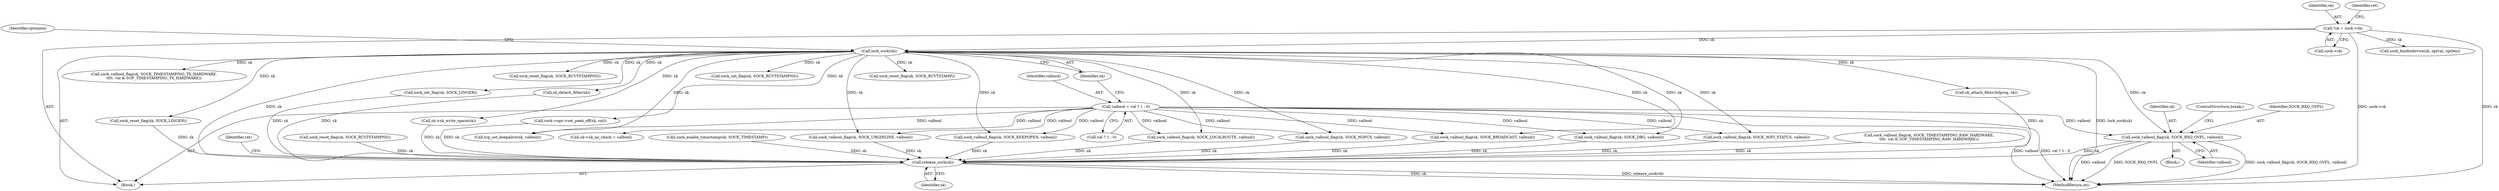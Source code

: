 digraph "0_linux_82981930125abfd39d7c8378a9cfdf5e1be2002b_0@pointer" {
"1000619" [label="(Call,sock_valbool_flag(sk, SOCK_RXQ_OVFL, valbool))"];
"1000159" [label="(Call,lock_sock(sk))"];
"1000115" [label="(Call,*sk = sock->sk)"];
"1000153" [label="(Call,valbool = val ? 1 : 0)"];
"1000658" [label="(Call,release_sock(sk))"];
"1000620" [label="(Identifier,sk)"];
"1000162" [label="(Identifier,optname)"];
"1000113" [label="(Block,)"];
"1000116" [label="(Identifier,sk)"];
"1000509" [label="(Call,sock_valbool_flag(sk, SOCK_TIMESTAMPING_RAW_HARDWARE,\n\t\t\t\t  val & SOF_TIMESTAMPING_RAW_HARDWARE))"];
"1000153" [label="(Call,valbool = val ? 1 : 0)"];
"1000399" [label="(Call,sock_set_flag(sk, SOCK_LINGER))"];
"1000159" [label="(Call,lock_sock(sk))"];
"1000176" [label="(Call,sock_valbool_flag(sk, SOCK_DBG, valbool))"];
"1000623" [label="(ControlStructure,break;)"];
"1000625" [label="(Call,sock_valbool_flag(sk, SOCK_WIFI_STATUS, valbool))"];
"1000466" [label="(Call,sock_valbool_flag(sk, SOCK_TIMESTAMPING_TX_HARDWARE,\n\t\t\t\t  val & SOF_TIMESTAMPING_TX_HARDWARE))"];
"1000235" [label="(Call,sk->sk_write_space(sk))"];
"1000163" [label="(Block,)"];
"1000661" [label="(Identifier,ret)"];
"1000154" [label="(Identifier,valbool)"];
"1000574" [label="(Call,sk_attach_filter(&fprog, sk))"];
"1000647" [label="(Call,sock_valbool_flag(sk, SOCK_NOFCS, valbool))"];
"1000619" [label="(Call,sock_valbool_flag(sk, SOCK_RXQ_OVFL, valbool))"];
"1000201" [label="(Call,sock_valbool_flag(sk, SOCK_LOCALROUTE, valbool))"];
"1000155" [label="(Call,val ? 1 : 0)"];
"1000433" [label="(Call,sock_reset_flag(sk, SOCK_RCVTSTAMPNS))"];
"1000367" [label="(Call,sock_reset_flag(sk, SOCK_LINGER))"];
"1000659" [label="(Identifier,sk)"];
"1000621" [label="(Identifier,SOCK_RXQ_OVFL)"];
"1000117" [label="(Call,sock->sk)"];
"1000308" [label="(Call,sk->sk_no_check = valbool)"];
"1000296" [label="(Call,sock_valbool_flag(sk, SOCK_KEEPOPEN, valbool))"];
"1000658" [label="(Call,release_sock(sk))"];
"1000451" [label="(Call,sock_reset_flag(sk, SOCK_RCVTSTAMPNS))"];
"1000207" [label="(Call,sock_valbool_flag(sk, SOCK_BROADCAST, valbool))"];
"1000662" [label="(MethodReturn,int)"];
"1000160" [label="(Identifier,sk)"];
"1000125" [label="(Identifier,ret)"];
"1000293" [label="(Call,tcp_set_keepalive(sk, valbool))"];
"1000437" [label="(Call,sock_set_flag(sk, SOCK_RCVTSTAMPNS))"];
"1000582" [label="(Call,sk_detach_filter(sk))"];
"1000132" [label="(Call,sock_bindtodevice(sk, optval, optlen))"];
"1000302" [label="(Call,sock_valbool_flag(sk, SOCK_URGINLINE, valbool))"];
"1000115" [label="(Call,*sk = sock->sk)"];
"1000443" [label="(Call,sock_enable_timestamp(sk, SOCK_TIMESTAMP))"];
"1000622" [label="(Identifier,valbool)"];
"1000448" [label="(Call,sock_reset_flag(sk, SOCK_RCVTSTAMP))"];
"1000637" [label="(Call,sock->ops->set_peek_off(sk, val))"];
"1000619" -> "1000163"  [label="AST: "];
"1000619" -> "1000622"  [label="CFG: "];
"1000620" -> "1000619"  [label="AST: "];
"1000621" -> "1000619"  [label="AST: "];
"1000622" -> "1000619"  [label="AST: "];
"1000623" -> "1000619"  [label="CFG: "];
"1000619" -> "1000662"  [label="DDG: valbool"];
"1000619" -> "1000662"  [label="DDG: SOCK_RXQ_OVFL"];
"1000619" -> "1000662"  [label="DDG: sock_valbool_flag(sk, SOCK_RXQ_OVFL, valbool)"];
"1000159" -> "1000619"  [label="DDG: sk"];
"1000153" -> "1000619"  [label="DDG: valbool"];
"1000619" -> "1000658"  [label="DDG: sk"];
"1000159" -> "1000113"  [label="AST: "];
"1000159" -> "1000160"  [label="CFG: "];
"1000160" -> "1000159"  [label="AST: "];
"1000162" -> "1000159"  [label="CFG: "];
"1000159" -> "1000662"  [label="DDG: lock_sock(sk)"];
"1000115" -> "1000159"  [label="DDG: sk"];
"1000159" -> "1000176"  [label="DDG: sk"];
"1000159" -> "1000201"  [label="DDG: sk"];
"1000159" -> "1000207"  [label="DDG: sk"];
"1000159" -> "1000235"  [label="DDG: sk"];
"1000159" -> "1000293"  [label="DDG: sk"];
"1000159" -> "1000296"  [label="DDG: sk"];
"1000159" -> "1000302"  [label="DDG: sk"];
"1000159" -> "1000367"  [label="DDG: sk"];
"1000159" -> "1000399"  [label="DDG: sk"];
"1000159" -> "1000433"  [label="DDG: sk"];
"1000159" -> "1000437"  [label="DDG: sk"];
"1000159" -> "1000448"  [label="DDG: sk"];
"1000159" -> "1000466"  [label="DDG: sk"];
"1000159" -> "1000574"  [label="DDG: sk"];
"1000159" -> "1000582"  [label="DDG: sk"];
"1000159" -> "1000625"  [label="DDG: sk"];
"1000159" -> "1000637"  [label="DDG: sk"];
"1000159" -> "1000647"  [label="DDG: sk"];
"1000159" -> "1000658"  [label="DDG: sk"];
"1000115" -> "1000113"  [label="AST: "];
"1000115" -> "1000117"  [label="CFG: "];
"1000116" -> "1000115"  [label="AST: "];
"1000117" -> "1000115"  [label="AST: "];
"1000125" -> "1000115"  [label="CFG: "];
"1000115" -> "1000662"  [label="DDG: sock->sk"];
"1000115" -> "1000662"  [label="DDG: sk"];
"1000115" -> "1000132"  [label="DDG: sk"];
"1000153" -> "1000113"  [label="AST: "];
"1000153" -> "1000155"  [label="CFG: "];
"1000154" -> "1000153"  [label="AST: "];
"1000155" -> "1000153"  [label="AST: "];
"1000160" -> "1000153"  [label="CFG: "];
"1000153" -> "1000662"  [label="DDG: val ? 1 : 0"];
"1000153" -> "1000662"  [label="DDG: valbool"];
"1000153" -> "1000176"  [label="DDG: valbool"];
"1000153" -> "1000201"  [label="DDG: valbool"];
"1000153" -> "1000207"  [label="DDG: valbool"];
"1000153" -> "1000293"  [label="DDG: valbool"];
"1000153" -> "1000296"  [label="DDG: valbool"];
"1000153" -> "1000302"  [label="DDG: valbool"];
"1000153" -> "1000308"  [label="DDG: valbool"];
"1000153" -> "1000625"  [label="DDG: valbool"];
"1000153" -> "1000647"  [label="DDG: valbool"];
"1000658" -> "1000113"  [label="AST: "];
"1000658" -> "1000659"  [label="CFG: "];
"1000659" -> "1000658"  [label="AST: "];
"1000661" -> "1000658"  [label="CFG: "];
"1000658" -> "1000662"  [label="DDG: release_sock(sk)"];
"1000658" -> "1000662"  [label="DDG: sk"];
"1000637" -> "1000658"  [label="DDG: sk"];
"1000574" -> "1000658"  [label="DDG: sk"];
"1000367" -> "1000658"  [label="DDG: sk"];
"1000647" -> "1000658"  [label="DDG: sk"];
"1000451" -> "1000658"  [label="DDG: sk"];
"1000207" -> "1000658"  [label="DDG: sk"];
"1000399" -> "1000658"  [label="DDG: sk"];
"1000296" -> "1000658"  [label="DDG: sk"];
"1000176" -> "1000658"  [label="DDG: sk"];
"1000509" -> "1000658"  [label="DDG: sk"];
"1000201" -> "1000658"  [label="DDG: sk"];
"1000625" -> "1000658"  [label="DDG: sk"];
"1000235" -> "1000658"  [label="DDG: sk"];
"1000302" -> "1000658"  [label="DDG: sk"];
"1000582" -> "1000658"  [label="DDG: sk"];
"1000443" -> "1000658"  [label="DDG: sk"];
}
